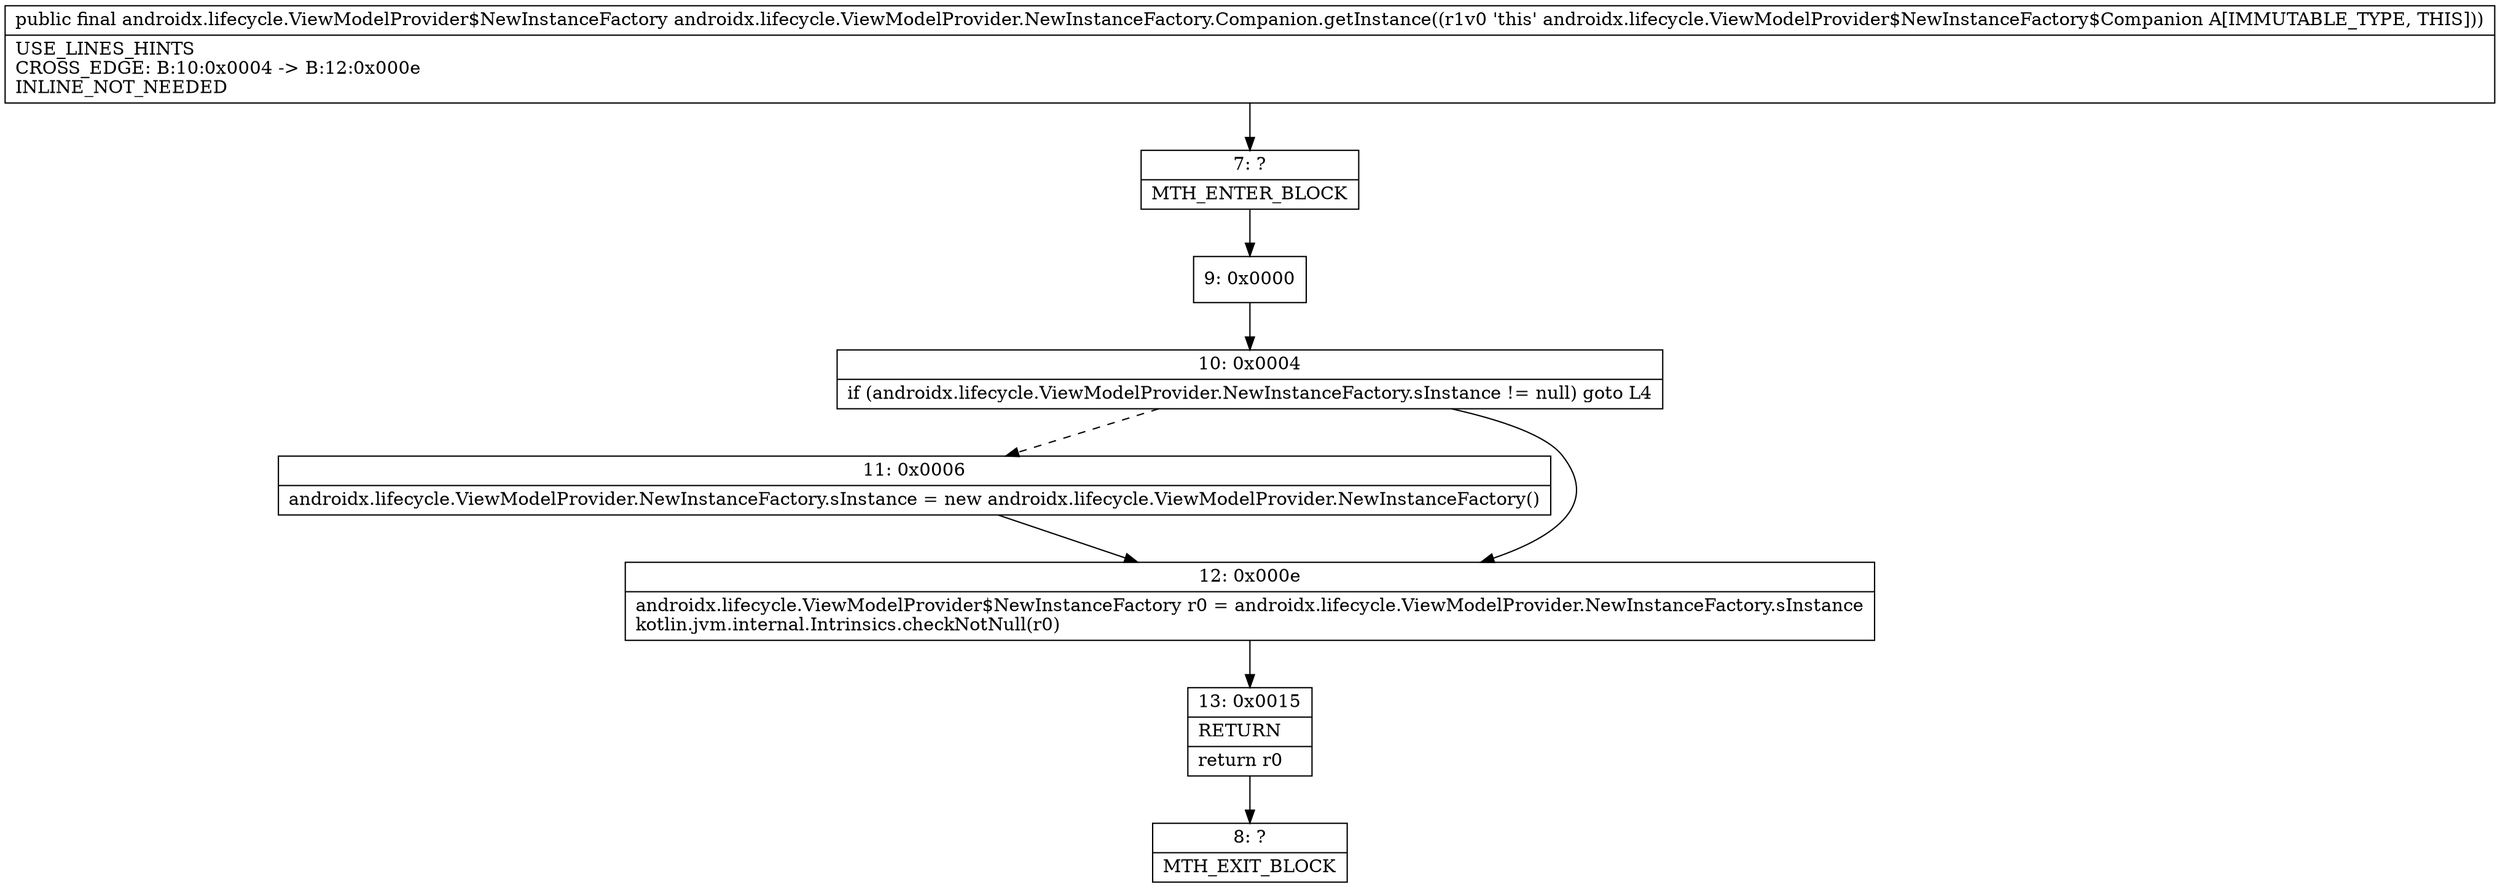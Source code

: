 digraph "CFG forandroidx.lifecycle.ViewModelProvider.NewInstanceFactory.Companion.getInstance()Landroidx\/lifecycle\/ViewModelProvider$NewInstanceFactory;" {
Node_7 [shape=record,label="{7\:\ ?|MTH_ENTER_BLOCK\l}"];
Node_9 [shape=record,label="{9\:\ 0x0000}"];
Node_10 [shape=record,label="{10\:\ 0x0004|if (androidx.lifecycle.ViewModelProvider.NewInstanceFactory.sInstance != null) goto L4\l}"];
Node_11 [shape=record,label="{11\:\ 0x0006|androidx.lifecycle.ViewModelProvider.NewInstanceFactory.sInstance = new androidx.lifecycle.ViewModelProvider.NewInstanceFactory()\l}"];
Node_12 [shape=record,label="{12\:\ 0x000e|androidx.lifecycle.ViewModelProvider$NewInstanceFactory r0 = androidx.lifecycle.ViewModelProvider.NewInstanceFactory.sInstance\lkotlin.jvm.internal.Intrinsics.checkNotNull(r0)\l}"];
Node_13 [shape=record,label="{13\:\ 0x0015|RETURN\l|return r0\l}"];
Node_8 [shape=record,label="{8\:\ ?|MTH_EXIT_BLOCK\l}"];
MethodNode[shape=record,label="{public final androidx.lifecycle.ViewModelProvider$NewInstanceFactory androidx.lifecycle.ViewModelProvider.NewInstanceFactory.Companion.getInstance((r1v0 'this' androidx.lifecycle.ViewModelProvider$NewInstanceFactory$Companion A[IMMUTABLE_TYPE, THIS]))  | USE_LINES_HINTS\lCROSS_EDGE: B:10:0x0004 \-\> B:12:0x000e\lINLINE_NOT_NEEDED\l}"];
MethodNode -> Node_7;Node_7 -> Node_9;
Node_9 -> Node_10;
Node_10 -> Node_11[style=dashed];
Node_10 -> Node_12;
Node_11 -> Node_12;
Node_12 -> Node_13;
Node_13 -> Node_8;
}

